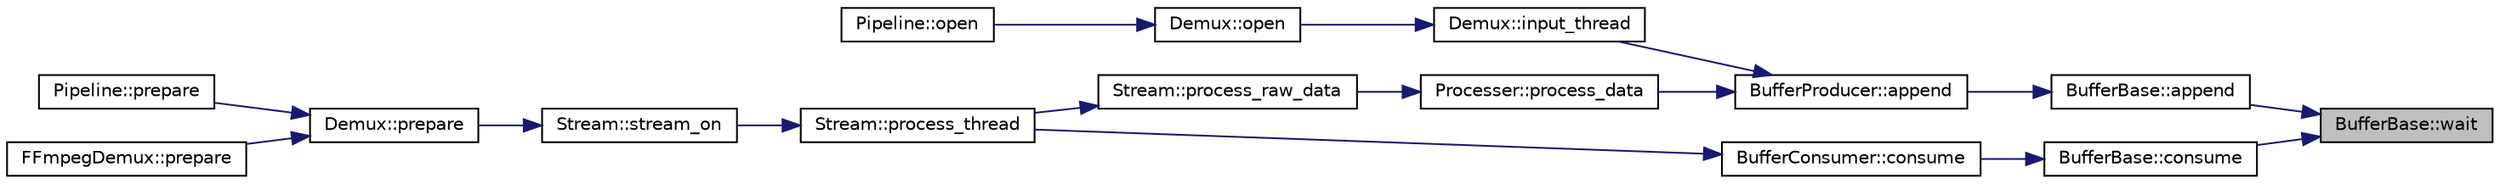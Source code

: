digraph "BufferBase::wait"
{
 // LATEX_PDF_SIZE
  edge [fontname="Helvetica",fontsize="10",labelfontname="Helvetica",labelfontsize="10"];
  node [fontname="Helvetica",fontsize="10",shape=record];
  rankdir="RL";
  Node1 [label="BufferBase::wait",height=0.2,width=0.4,color="black", fillcolor="grey75", style="filled", fontcolor="black",tooltip=" "];
  Node1 -> Node2 [dir="back",color="midnightblue",fontsize="10",style="solid",fontname="Helvetica"];
  Node2 [label="BufferBase::append",height=0.2,width=0.4,color="black", fillcolor="white", style="filled",URL="$class_buffer_base.html#a611e3f4eb911fc58bc811062c38b54eb",tooltip=" "];
  Node2 -> Node3 [dir="back",color="midnightblue",fontsize="10",style="solid",fontname="Helvetica"];
  Node3 [label="BufferProducer::append",height=0.2,width=0.4,color="black", fillcolor="white", style="filled",URL="$class_buffer_producer.html#add60c6542518e19e812e8d084746dc9d",tooltip=" "];
  Node3 -> Node4 [dir="back",color="midnightblue",fontsize="10",style="solid",fontname="Helvetica"];
  Node4 [label="Demux::input_thread",height=0.2,width=0.4,color="black", fillcolor="white", style="filled",URL="$class_demux.html#af2e2bb1444b5e10b7117c92308765025",tooltip=" "];
  Node4 -> Node5 [dir="back",color="midnightblue",fontsize="10",style="solid",fontname="Helvetica"];
  Node5 [label="Demux::open",height=0.2,width=0.4,color="black", fillcolor="white", style="filled",URL="$class_demux.html#a09853224e4c953a526df5e975db20eda",tooltip=" "];
  Node5 -> Node6 [dir="back",color="midnightblue",fontsize="10",style="solid",fontname="Helvetica"];
  Node6 [label="Pipeline::open",height=0.2,width=0.4,color="black", fillcolor="white", style="filled",URL="$class_pipeline.html#a912d9d6f767048e1661c8a0a7177bb4e",tooltip=" "];
  Node3 -> Node7 [dir="back",color="midnightblue",fontsize="10",style="solid",fontname="Helvetica"];
  Node7 [label="Processer::process_data",height=0.2,width=0.4,color="black", fillcolor="white", style="filled",URL="$class_processer.html#ade9765442a05c2415f80900469d427c1",tooltip=" "];
  Node7 -> Node8 [dir="back",color="midnightblue",fontsize="10",style="solid",fontname="Helvetica"];
  Node8 [label="Stream::process_raw_data",height=0.2,width=0.4,color="black", fillcolor="white", style="filled",URL="$class_stream.html#adbe4eb3f5bf605a94848976b3915fee9",tooltip=" "];
  Node8 -> Node9 [dir="back",color="midnightblue",fontsize="10",style="solid",fontname="Helvetica"];
  Node9 [label="Stream::process_thread",height=0.2,width=0.4,color="black", fillcolor="white", style="filled",URL="$class_stream.html#a346edfae844caa31dcb4678d0be12681",tooltip=" "];
  Node9 -> Node10 [dir="back",color="midnightblue",fontsize="10",style="solid",fontname="Helvetica"];
  Node10 [label="Stream::stream_on",height=0.2,width=0.4,color="black", fillcolor="white", style="filled",URL="$class_stream.html#a920a4c79dae94b690c7160da47293bb8",tooltip=" "];
  Node10 -> Node11 [dir="back",color="midnightblue",fontsize="10",style="solid",fontname="Helvetica"];
  Node11 [label="Demux::prepare",height=0.2,width=0.4,color="black", fillcolor="white", style="filled",URL="$class_demux.html#a5eef7588114eb499fbc2dd6df397e29d",tooltip=" "];
  Node11 -> Node12 [dir="back",color="midnightblue",fontsize="10",style="solid",fontname="Helvetica"];
  Node12 [label="Pipeline::prepare",height=0.2,width=0.4,color="black", fillcolor="white", style="filled",URL="$class_pipeline.html#a249cdde2154c38d931fb6e3d2cb8da79",tooltip=" "];
  Node11 -> Node13 [dir="back",color="midnightblue",fontsize="10",style="solid",fontname="Helvetica"];
  Node13 [label="FFmpegDemux::prepare",height=0.2,width=0.4,color="black", fillcolor="white", style="filled",URL="$class_f_fmpeg_demux.html#aa59cf517ce805dfe3a72983527e559b5",tooltip=" "];
  Node1 -> Node14 [dir="back",color="midnightblue",fontsize="10",style="solid",fontname="Helvetica"];
  Node14 [label="BufferBase::consume",height=0.2,width=0.4,color="black", fillcolor="white", style="filled",URL="$class_buffer_base.html#a76e6959faff94d7a0561003d390d84c8",tooltip=" "];
  Node14 -> Node15 [dir="back",color="midnightblue",fontsize="10",style="solid",fontname="Helvetica"];
  Node15 [label="BufferConsumer::consume",height=0.2,width=0.4,color="black", fillcolor="white", style="filled",URL="$class_buffer_consumer.html#addd003a088b10c697729e731f77b3bfd",tooltip=" "];
  Node15 -> Node9 [dir="back",color="midnightblue",fontsize="10",style="solid",fontname="Helvetica"];
}
